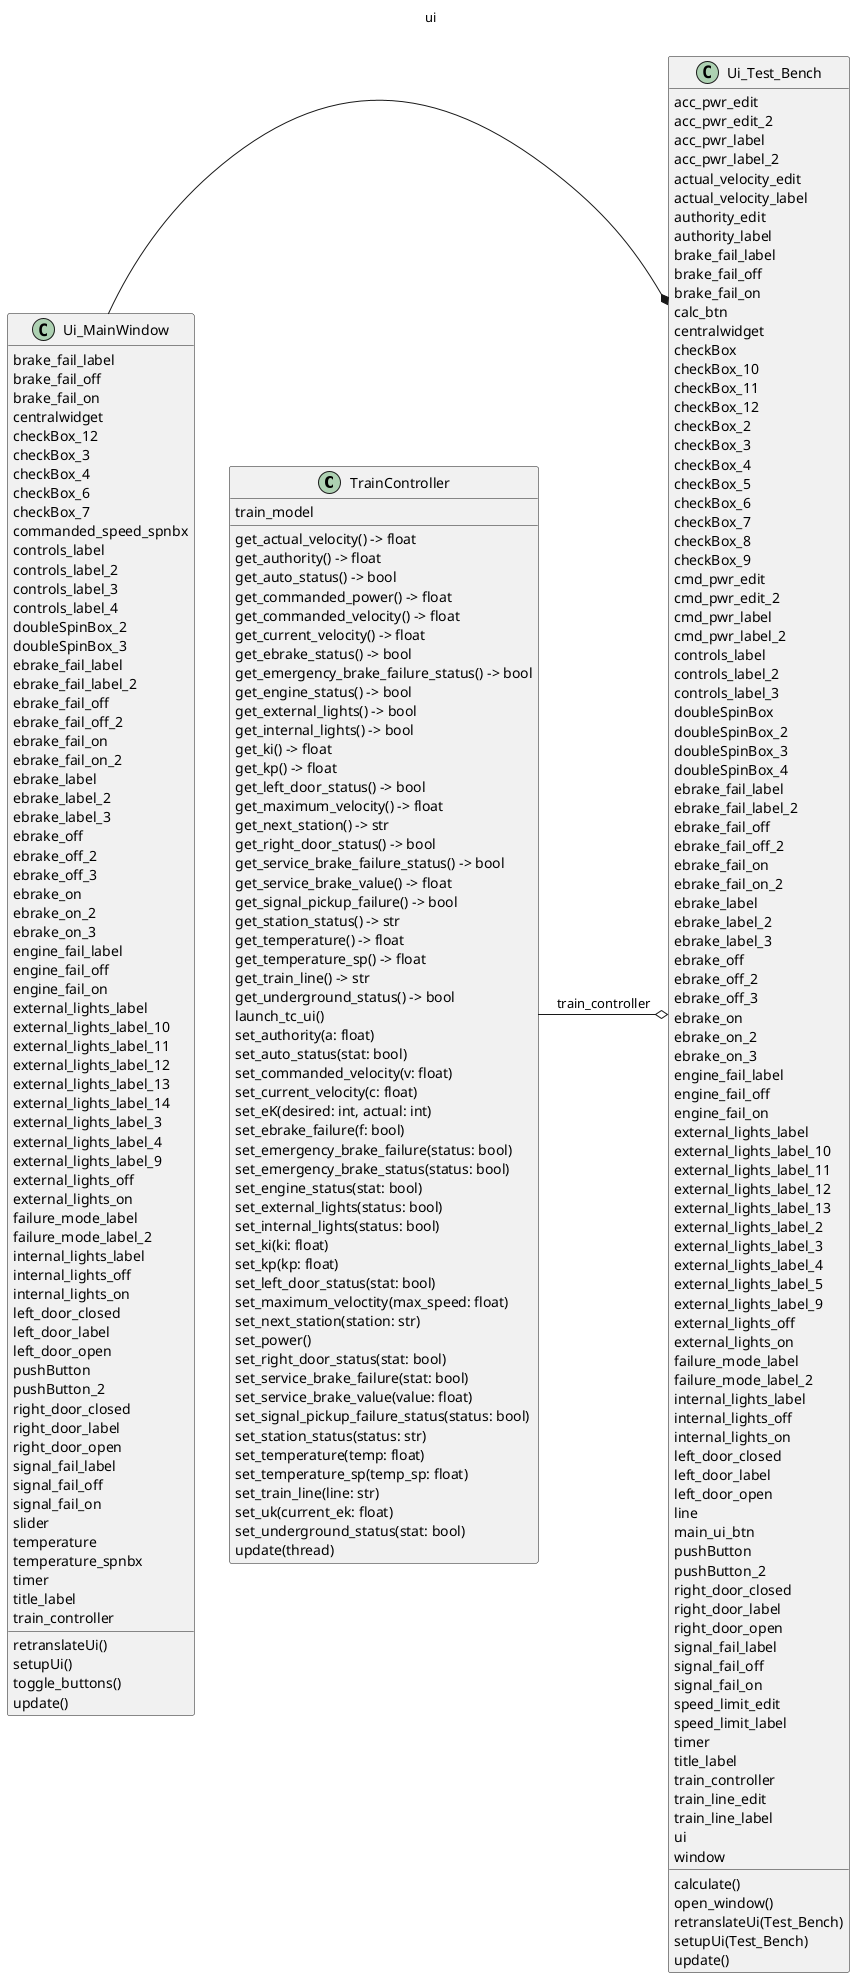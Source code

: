 @startuml classes_ALL
set namespaceSeparator none
class "TrainController" as train_controller.TrainController {
  train_model
  get_actual_velocity() -> float
  get_authority() -> float
  get_auto_status() -> bool
  get_commanded_power() -> float
  get_commanded_velocity() -> float
  get_current_velocity() -> float
  get_ebrake_status() -> bool
  get_emergency_brake_failure_status() -> bool
  get_engine_status() -> bool
  get_external_lights() -> bool
  get_internal_lights() -> bool
  get_ki() -> float
  get_kp() -> float
  get_left_door_status() -> bool
  get_maximum_velocity() -> float
  get_next_station() -> str
  get_right_door_status() -> bool
  get_service_brake_failure_status() -> bool
  get_service_brake_value() -> float
  get_signal_pickup_failure() -> bool
  get_station_status() -> str
  get_temperature() -> float
  get_temperature_sp() -> float
  get_train_line() -> str
  get_underground_status() -> bool
  launch_tc_ui()
  set_authority(a: float)
  set_auto_status(stat: bool)
  set_commanded_velocity(v: float)
  set_current_velocity(c: float)
  set_eK(desired: int, actual: int)
  set_ebrake_failure(f: bool)
  set_emergency_brake_failure(status: bool)
  set_emergency_brake_status(status: bool)
  set_engine_status(stat: bool)
  set_external_lights(status: bool)
  set_internal_lights(status: bool)
  set_ki(ki: float)
  set_kp(kp: float)
  set_left_door_status(stat: bool)
  set_maximum_veloctity(max_speed: float)
  set_next_station(station: str)
  set_power()
  set_right_door_status(stat: bool)
  set_service_brake_failure(stat: bool)
  set_service_brake_value(value: float)
  set_signal_pickup_failure_status(status: bool)
  set_station_status(status: str)
  set_temperature(temp: float)
  set_temperature_sp(temp_sp: float)
  set_train_line(line: str)
  set_uk(current_ek: float)
  set_underground_status(stat: bool)
  update(thread)
}
class "Ui_MainWindow" as Train_Controller_Main_Window.Ui_MainWindow {
  brake_fail_label
  brake_fail_off
  brake_fail_on
  centralwidget
  checkBox_12
  checkBox_3
  checkBox_4
  checkBox_6
  checkBox_7
  commanded_speed_spnbx
  controls_label
  controls_label_2
  controls_label_3
  controls_label_4
  doubleSpinBox_2
  doubleSpinBox_3
  ebrake_fail_label
  ebrake_fail_label_2
  ebrake_fail_off
  ebrake_fail_off_2
  ebrake_fail_on
  ebrake_fail_on_2
  ebrake_label
  ebrake_label_2
  ebrake_label_3
  ebrake_off
  ebrake_off_2
  ebrake_off_3
  ebrake_on
  ebrake_on_2
  ebrake_on_3
  engine_fail_label
  engine_fail_off
  engine_fail_on
  external_lights_label
  external_lights_label_10
  external_lights_label_11
  external_lights_label_12
  external_lights_label_13
  external_lights_label_14
  external_lights_label_3
  external_lights_label_4
  external_lights_label_9
  external_lights_off
  external_lights_on
  failure_mode_label
  failure_mode_label_2
  internal_lights_label
  internal_lights_off
  internal_lights_on
  left_door_closed
  left_door_label
  left_door_open
  pushButton
  pushButton_2
  right_door_closed
  right_door_label
  right_door_open
  signal_fail_label
  signal_fail_off
  signal_fail_on
  slider
  temperature
  temperature_spnbx
  timer
  title_label
  train_controller
  retranslateUi()
  setupUi()
  toggle_buttons()
  update()
}
class "Ui_Test_Bench" as Train_Controller_Test_Bench.Ui_Test_Bench {
  acc_pwr_edit
  acc_pwr_edit_2
  acc_pwr_label
  acc_pwr_label_2
  actual_velocity_edit
  actual_velocity_label
  authority_edit
  authority_label
  brake_fail_label
  brake_fail_off
  brake_fail_on
  calc_btn
  centralwidget
  checkBox
  checkBox_10
  checkBox_11
  checkBox_12
  checkBox_2
  checkBox_3
  checkBox_4
  checkBox_5
  checkBox_6
  checkBox_7
  checkBox_8
  checkBox_9
  cmd_pwr_edit
  cmd_pwr_edit_2
  cmd_pwr_label
  cmd_pwr_label_2
  controls_label
  controls_label_2
  controls_label_3
  doubleSpinBox
  doubleSpinBox_2
  doubleSpinBox_3
  doubleSpinBox_4
  ebrake_fail_label
  ebrake_fail_label_2
  ebrake_fail_off
  ebrake_fail_off_2
  ebrake_fail_on
  ebrake_fail_on_2
  ebrake_label
  ebrake_label_2
  ebrake_label_3
  ebrake_off
  ebrake_off_2
  ebrake_off_3
  ebrake_on
  ebrake_on_2
  ebrake_on_3
  engine_fail_label
  engine_fail_off
  engine_fail_on
  external_lights_label
  external_lights_label_10
  external_lights_label_11
  external_lights_label_12
  external_lights_label_13
  external_lights_label_2
  external_lights_label_3
  external_lights_label_4
  external_lights_label_5
  external_lights_label_9
  external_lights_off
  external_lights_on
  failure_mode_label
  failure_mode_label_2
  internal_lights_label
  internal_lights_off
  internal_lights_on
  left_door_closed
  left_door_label
  left_door_open
  line
  main_ui_btn
  pushButton
  pushButton_2
  right_door_closed
  right_door_label
  right_door_open
  signal_fail_label
  signal_fail_off
  signal_fail_on
  speed_limit_edit
  speed_limit_label
  timer
  title_label
  train_controller
  train_line_edit
  train_line_label
  ui
  window
  calculate()
  open_window()
  retranslateUi(Test_Bench)
  setupUi(Test_Bench)
  update()
}
Train_Controller_Main_Window.Ui_MainWindow -* Train_Controller_Test_Bench.Ui_Test_Bench : ui
train_controller.TrainController -o Train_Controller_Test_Bench.Ui_Test_Bench : train_controller
@enduml
